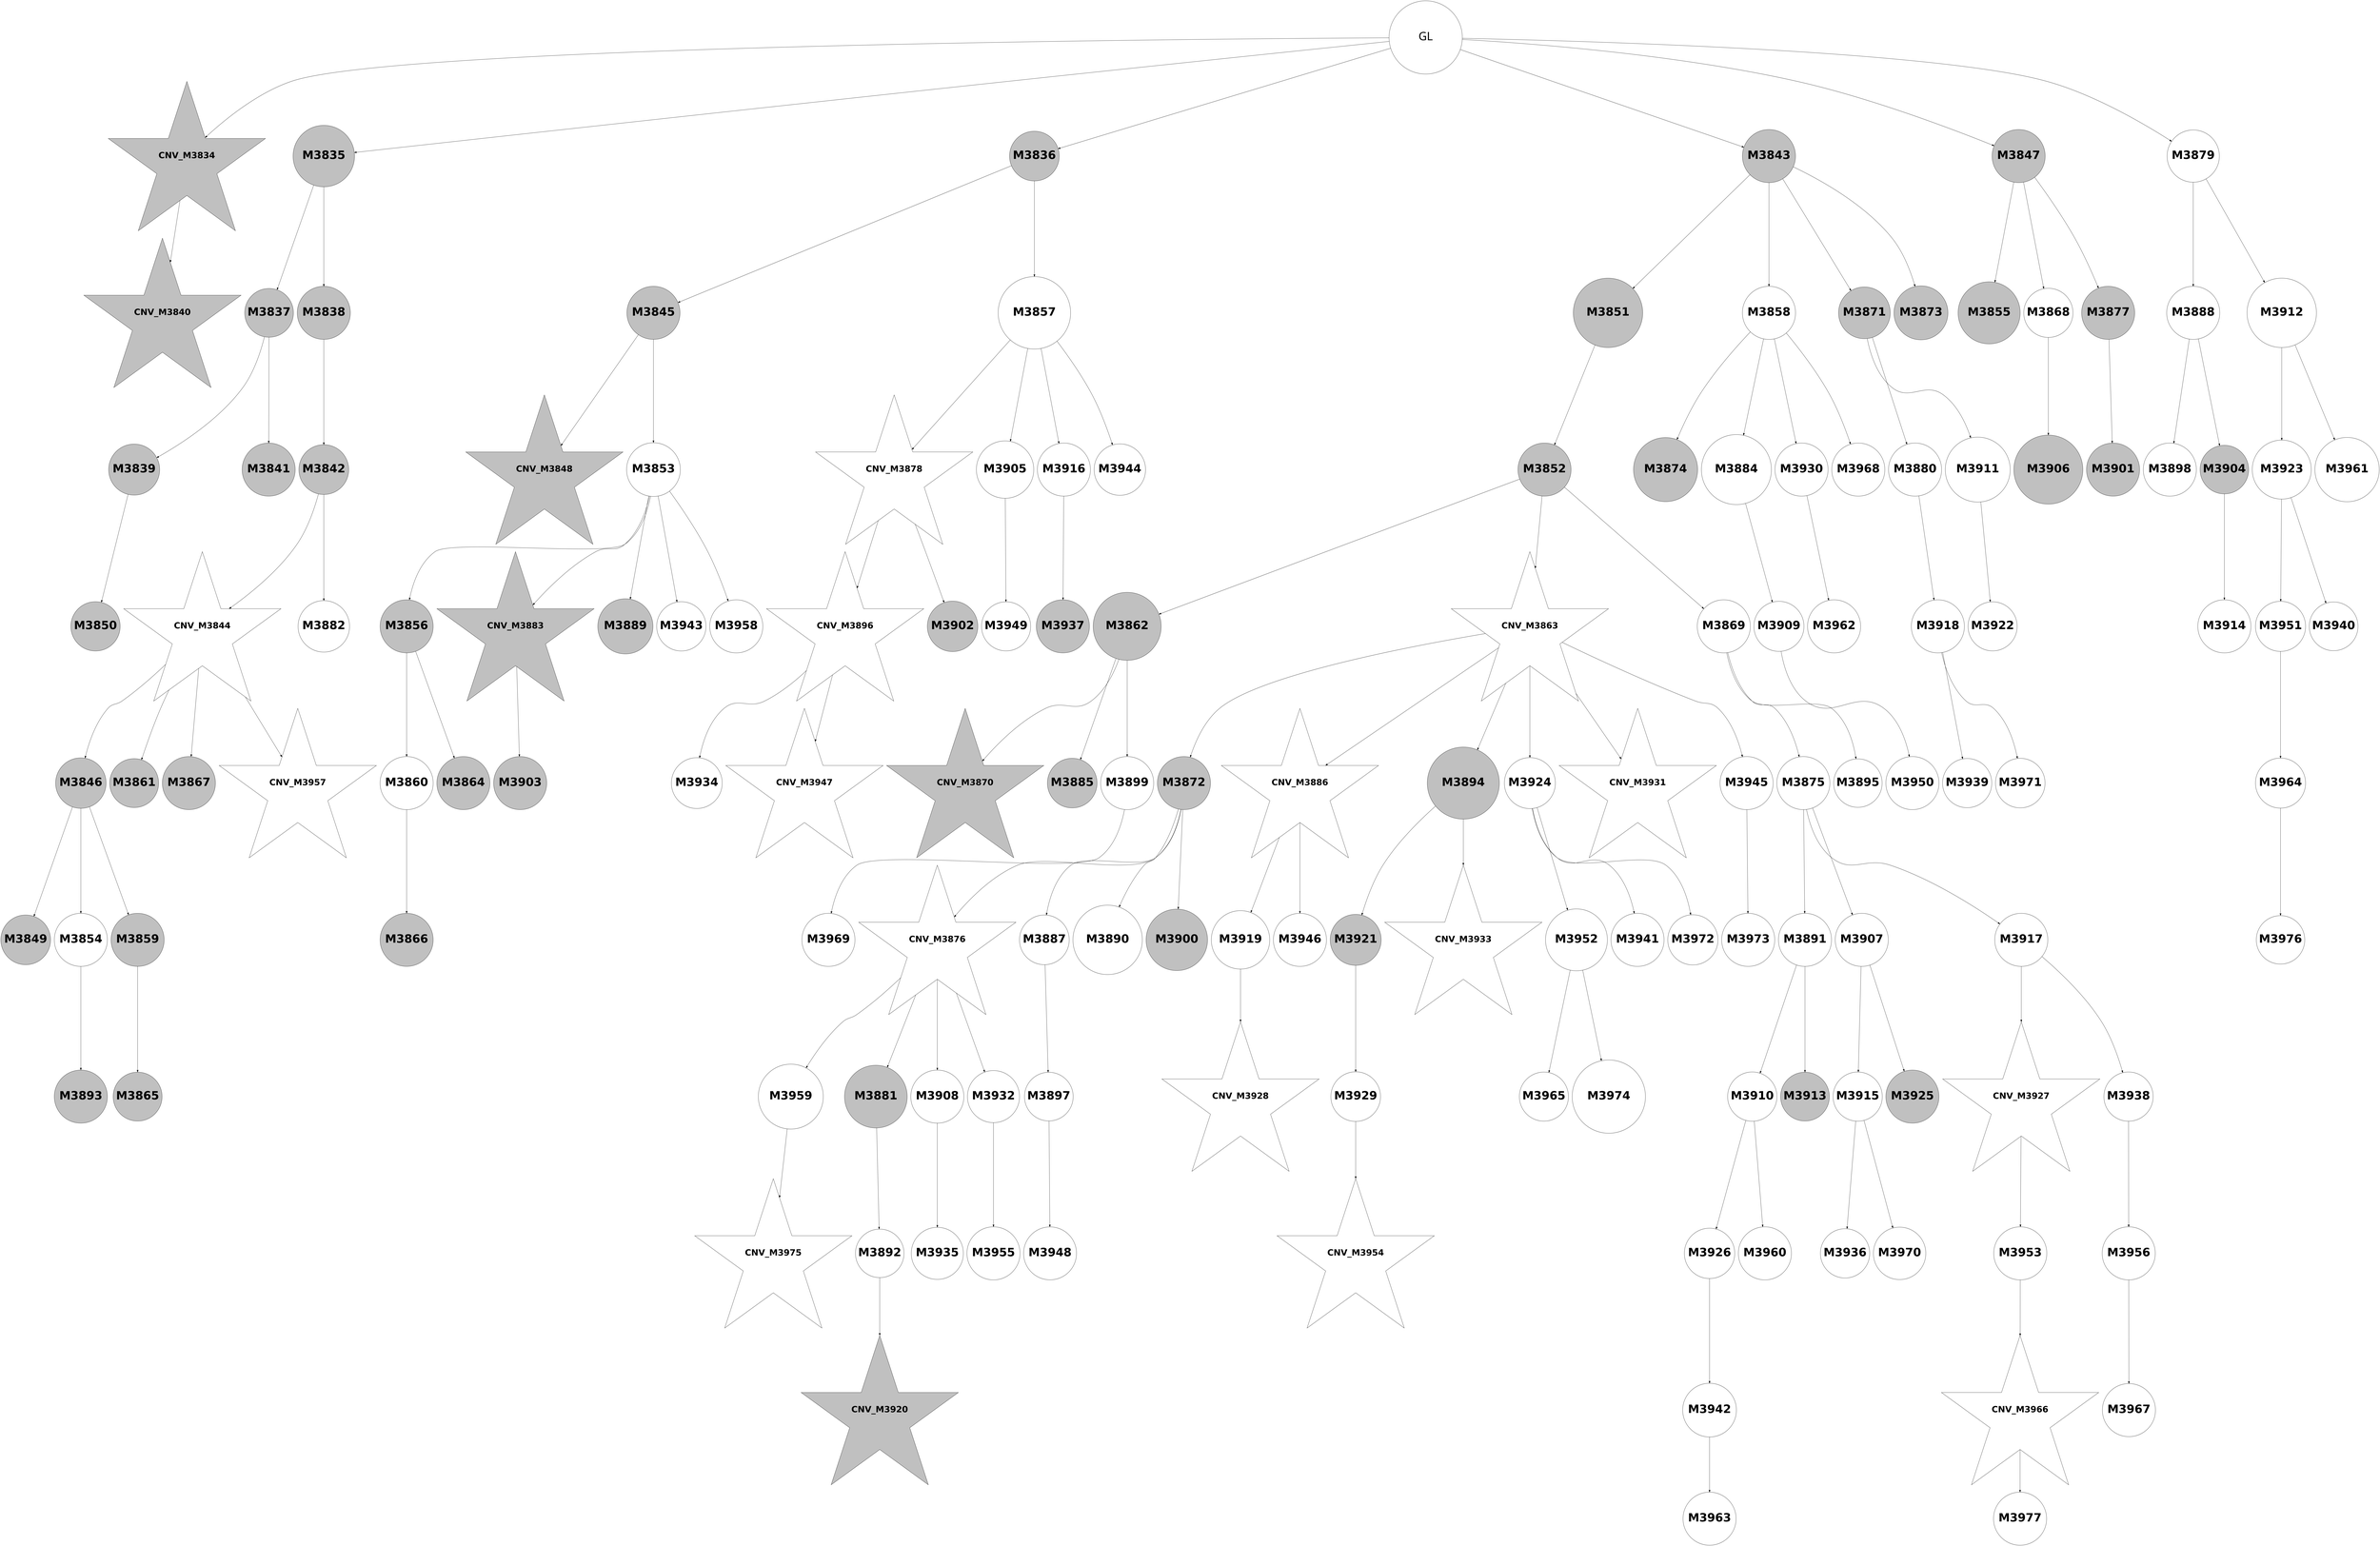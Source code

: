digraph G { 
3970 -> 3983;
3971 -> 3984;
3971 -> 3993;
3972 -> 3985;
3975 -> 3986;
3978 -> 3994;
3852 -> 3853;
3852 -> 3854;
3852 -> 3855;
3852 -> 3862;
3852 -> 3866;
3852 -> 3898;
3853 -> 3859;
3854 -> 3856;
3854 -> 3857;
3855 -> 3864;
3855 -> 3876;
3983 -> 3995;
3856 -> 3858;
3856 -> 3860;
3857 -> 3861;
3985 -> 3996;
3858 -> 3869;
3861 -> 3863;
3861 -> 3901;
3862 -> 3870;
3862 -> 3877;
3862 -> 3890;
3862 -> 3892;
3863 -> 3865;
3863 -> 3880;
3863 -> 3886;
3863 -> 3976;
3864 -> 3867;
3864 -> 3872;
3865 -> 3868;
3865 -> 3873;
3865 -> 3878;
3866 -> 3874;
3866 -> 3887;
3866 -> 3896;
3870 -> 3871;
3871 -> 3881;
3871 -> 3882;
3871 -> 3888;
3872 -> 3875;
3872 -> 3902;
3872 -> 3908;
3872 -> 3962;
3872 -> 3977;
3873 -> 3912;
3875 -> 3879;
3875 -> 3883;
3876 -> 3897;
3876 -> 3924;
3876 -> 3935;
3876 -> 3963;
3877 -> 3893;
3877 -> 3903;
3877 -> 3949;
3877 -> 3987;
3878 -> 3884;
3879 -> 3885;
3881 -> 3889;
3881 -> 3904;
3881 -> 3918;
3882 -> 3891;
3882 -> 3905;
3882 -> 3913;
3882 -> 3943;
3882 -> 3950;
3882 -> 3964;
3887 -> 3925;
3888 -> 3894;
3888 -> 3914;
3890 -> 3899;
3890 -> 3930;
3891 -> 3895;
3891 -> 3906;
3891 -> 3909;
3891 -> 3919;
3894 -> 3910;
3894 -> 3926;
3894 -> 3936;
3895 -> 3900;
3895 -> 3927;
3895 -> 3951;
3895 -> 3978;
3896 -> 3920;
3897 -> 3915;
3897 -> 3921;
3898 -> 3907;
3898 -> 3931;
3899 -> 3937;
3900 -> 3911;
3902 -> 3922;
3903 -> 3928;
3905 -> 3938;
3905 -> 3965;
3906 -> 3916;
3907 -> 3917;
3907 -> 3923;
3910 -> 3929;
3910 -> 3932;
3911 -> 3939;
3913 -> 3940;
3913 -> 3952;
3915 -> 3953;
3915 -> 3966;
3916 -> 3967;
3918 -> 3988;
3923 -> 3933;
3924 -> 3968;
3926 -> 3934;
3926 -> 3944;
3927 -> 3954;
3928 -> 3969;
3929 -> 3945;
3929 -> 3979;
3930 -> 3941;
3931 -> 3942;
3931 -> 3980;
3934 -> 3955;
3934 -> 3989;
3935 -> 3956;
3936 -> 3946;
3936 -> 3957;
3937 -> 3958;
3937 -> 3990;
3938 -> 3947;
3940 -> 3948;
3942 -> 3959;
3942 -> 3970;
3943 -> 3960;
3943 -> 3971;
3943 -> 3991;
3945 -> 3961;
3946 -> 3972;
3948 -> 3973;
3949 -> 3981;
3951 -> 3974;
3957 -> 3975;
3961 -> 3982;
3964 -> 3992;
3852 [label="GL" fontname="arial-bold" fontsize=56 width=5 height=5];
3853 [shape=star style=filled fillcolor=grey fontname="helvetica-bold" fontsize=42 label="CNV_M3834"];
3854 [shape=circle style=filled fillcolor=grey fontname="helvetica-bold" fontsize=56 label="M3835" width=4.2 height=2 ];
3855 [shape=circle style=filled fillcolor=grey fontname="helvetica-bold" fontsize=56 label="M3836" width=2.72 height=2 ];
3856 [shape=circle style=filled fillcolor=grey fontname="helvetica-bold" fontsize=56 label="M3837" width=3.15 height=2 ];
3857 [shape=circle style=filled fillcolor=grey fontname="helvetica-bold" fontsize=56 label="M3838" width=1.68 height=2 ];
3858 [shape=circle style=filled fillcolor=grey fontname="helvetica-bold" fontsize=56 label="M3839" width=2.34 height=2 ];
3859 [shape=star style=filled fillcolor=grey fontname="helvetica-bold" fontsize=42 label="CNV_M3840"];
3860 [shape=circle style=filled fillcolor=grey fontname="helvetica-bold" fontsize=56 label="M3841" width=1.73 height=2 ];
3861 [shape=circle style=filled fillcolor=grey fontname="helvetica-bold" fontsize=56 label="M3842" width=2.66 height=2 ];
3862 [shape=circle style=filled fillcolor=grey fontname="helvetica-bold" fontsize=56 label="M3843" width=0.41 height=2 ];
3863 [shape=star style=filled fillcolor=white fontname="helvetica-bold" fontsize=42 label="CNV_M3844"];
3864 [shape=circle style=filled fillcolor=grey fontname="helvetica-bold" fontsize=56 label="M3845" width=0.96 height=2 ];
3865 [shape=circle style=filled fillcolor=grey fontname="helvetica-bold" fontsize=56 label="M3846" width=3.44 height=2 ];
3866 [shape=circle style=filled fillcolor=grey fontname="helvetica-bold" fontsize=56 label="M3847" width=0.18 height=2 ];
3867 [shape=star style=filled fillcolor=grey fontname="helvetica-bold" fontsize=42 label="CNV_M3848"];
3868 [shape=circle style=filled fillcolor=grey fontname="helvetica-bold" fontsize=56 label="M3849" width=2.68 height=2 ];
3869 [shape=circle style=filled fillcolor=grey fontname="helvetica-bold" fontsize=56 label="M3850" width=2.85 height=2 ];
3870 [shape=circle style=filled fillcolor=grey fontname="helvetica-bold" fontsize=56 label="M3851" width=4.73 height=2 ];
3871 [shape=circle style=filled fillcolor=grey fontname="helvetica-bold" fontsize=56 label="M3852" width=0.96 height=2 ];
3872 [shape=circle style=filled fillcolor=white fontname="helvetica-bold" fontsize=56 label="M3853" width=3.67 height=2 ];
3873 [shape=circle style=filled fillcolor=white fontname="helvetica-bold" fontsize=56 label="M3854" width=0.49 height=2 ];
3874 [shape=circle style=filled fillcolor=grey fontname="helvetica-bold" fontsize=56 label="M3855" width=4.24 height=2 ];
3875 [shape=circle style=filled fillcolor=grey fontname="helvetica-bold" fontsize=56 label="M3856" width=1.79 height=2 ];
3876 [shape=circle style=filled fillcolor=white fontname="helvetica-bold" fontsize=56 label="M3857" width=4.94 height=2 ];
3877 [shape=circle style=filled fillcolor=white fontname="helvetica-bold" fontsize=56 label="M3858" width=3.63 height=2 ];
3878 [shape=circle style=filled fillcolor=grey fontname="helvetica-bold" fontsize=56 label="M3859" width=1.42 height=2 ];
3879 [shape=circle style=filled fillcolor=white fontname="helvetica-bold" fontsize=56 label="M3860" width=0.03 height=2 ];
3880 [shape=circle style=filled fillcolor=grey fontname="helvetica-bold" fontsize=56 label="M3861" width=3.1 height=2 ];
3881 [shape=circle style=filled fillcolor=grey fontname="helvetica-bold" fontsize=56 label="M3862" width=4.64 height=2 ];
3882 [shape=star style=filled fillcolor=white fontname="helvetica-bold" fontsize=42 label="CNV_M3863"];
3883 [shape=circle style=filled fillcolor=grey fontname="helvetica-bold" fontsize=56 label="M3864" width=1.87 height=2 ];
3884 [shape=circle style=filled fillcolor=grey fontname="helvetica-bold" fontsize=56 label="M3865" width=3.1 height=2 ];
3885 [shape=circle style=filled fillcolor=grey fontname="helvetica-bold" fontsize=56 label="M3866" width=0.47 height=2 ];
3886 [shape=circle style=filled fillcolor=grey fontname="helvetica-bold" fontsize=56 label="M3867" width=1.08 height=2 ];
3887 [shape=circle style=filled fillcolor=white fontname="helvetica-bold" fontsize=56 label="M3868" width=2.97 height=2 ];
3888 [shape=circle style=filled fillcolor=white fontname="helvetica-bold" fontsize=56 label="M3869" width=1.81 height=2 ];
3889 [shape=star style=filled fillcolor=grey fontname="helvetica-bold" fontsize=42 label="CNV_M3870"];
3890 [shape=circle style=filled fillcolor=grey fontname="helvetica-bold" fontsize=56 label="M3871" width=3.53 height=2 ];
3891 [shape=circle style=filled fillcolor=grey fontname="helvetica-bold" fontsize=56 label="M3872" width=1.61 height=2 ];
3892 [shape=circle style=filled fillcolor=grey fontname="helvetica-bold" fontsize=56 label="M3873" width=3.68 height=2 ];
3893 [shape=circle style=filled fillcolor=grey fontname="helvetica-bold" fontsize=56 label="M3874" width=4.37 height=2 ];
3894 [shape=circle style=filled fillcolor=white fontname="helvetica-bold" fontsize=56 label="M3875" width=0.44 height=2 ];
3895 [shape=star style=filled fillcolor=white fontname="helvetica-bold" fontsize=42 label="CNV_M3876"];
3896 [shape=circle style=filled fillcolor=grey fontname="helvetica-bold" fontsize=56 label="M3877" width=1.93 height=2 ];
3897 [shape=star style=filled fillcolor=white fontname="helvetica-bold" fontsize=42 label="CNV_M3878"];
3898 [shape=circle style=filled fillcolor=white fontname="helvetica-bold" fontsize=56 label="M3879" width=2.11 height=2 ];
3899 [shape=circle style=filled fillcolor=white fontname="helvetica-bold" fontsize=56 label="M3880" width=1.55 height=2 ];
3900 [shape=circle style=filled fillcolor=grey fontname="helvetica-bold" fontsize=56 label="M3881" width=4.28 height=2 ];
3901 [shape=circle style=filled fillcolor=white fontname="helvetica-bold" fontsize=56 label="M3882" width=2.26 height=2 ];
3902 [shape=star style=filled fillcolor=grey fontname="helvetica-bold" fontsize=42 label="CNV_M3883"];
3903 [shape=circle style=filled fillcolor=white fontname="helvetica-bold" fontsize=56 label="M3884" width=4.78 height=2 ];
3904 [shape=circle style=filled fillcolor=grey fontname="helvetica-bold" fontsize=56 label="M3885" width=2.73 height=2 ];
3905 [shape=star style=filled fillcolor=white fontname="helvetica-bold" fontsize=42 label="CNV_M3886"];
3906 [shape=circle style=filled fillcolor=white fontname="helvetica-bold" fontsize=56 label="M3887" width=2.72 height=2 ];
3907 [shape=circle style=filled fillcolor=white fontname="helvetica-bold" fontsize=56 label="M3888" width=0.2 height=2 ];
3908 [shape=circle style=filled fillcolor=grey fontname="helvetica-bold" fontsize=56 label="M3889" width=3.77 height=2 ];
3909 [shape=circle style=filled fillcolor=white fontname="helvetica-bold" fontsize=56 label="M3890" width=4.73 height=2 ];
3910 [shape=circle style=filled fillcolor=white fontname="helvetica-bold" fontsize=56 label="M3891" width=0.92 height=2 ];
3911 [shape=circle style=filled fillcolor=white fontname="helvetica-bold" fontsize=56 label="M3892" width=3.29 height=2 ];
3912 [shape=circle style=filled fillcolor=grey fontname="helvetica-bold" fontsize=56 label="M3893" width=0.65 height=2 ];
3913 [shape=circle style=filled fillcolor=grey fontname="helvetica-bold" fontsize=56 label="M3894" width=4.91 height=2 ];
3914 [shape=circle style=filled fillcolor=white fontname="helvetica-bold" fontsize=56 label="M3895" width=3.31 height=2 ];
3915 [shape=star style=filled fillcolor=white fontname="helvetica-bold" fontsize=42 label="CNV_M3896"];
3916 [shape=circle style=filled fillcolor=white fontname="helvetica-bold" fontsize=56 label="M3897" width=3.16 height=2 ];
3917 [shape=circle style=filled fillcolor=white fontname="helvetica-bold" fontsize=56 label="M3898" width=1.87 height=2 ];
3918 [shape=circle style=filled fillcolor=white fontname="helvetica-bold" fontsize=56 label="M3899" width=1.25 height=2 ];
3919 [shape=circle style=filled fillcolor=grey fontname="helvetica-bold" fontsize=56 label="M3900" width=4.19 height=2 ];
3920 [shape=circle style=filled fillcolor=grey fontname="helvetica-bold" fontsize=56 label="M3901" width=1.2 height=2 ];
3921 [shape=circle style=filled fillcolor=grey fontname="helvetica-bold" fontsize=56 label="M3902" width=3.45 height=2 ];
3922 [shape=circle style=filled fillcolor=grey fontname="helvetica-bold" fontsize=56 label="M3903" width=0.59 height=2 ];
3923 [shape=circle style=filled fillcolor=grey fontname="helvetica-bold" fontsize=56 label="M3904" width=3.26 height=2 ];
3924 [shape=circle style=filled fillcolor=white fontname="helvetica-bold" fontsize=56 label="M3905" width=3.92 height=2 ];
3925 [shape=circle style=filled fillcolor=grey fontname="helvetica-bold" fontsize=56 label="M3906" width=4.71 height=2 ];
3926 [shape=circle style=filled fillcolor=white fontname="helvetica-bold" fontsize=56 label="M3907" width=1.18 height=2 ];
3927 [shape=circle style=filled fillcolor=white fontname="helvetica-bold" fontsize=56 label="M3908" width=1.87 height=2 ];
3928 [shape=circle style=filled fillcolor=white fontname="helvetica-bold" fontsize=56 label="M3909" width=2.62 height=2 ];
3929 [shape=circle style=filled fillcolor=white fontname="helvetica-bold" fontsize=56 label="M3910" width=2.89 height=2 ];
3930 [shape=circle style=filled fillcolor=white fontname="helvetica-bold" fontsize=56 label="M3911" width=4.43 height=2 ];
3931 [shape=circle style=filled fillcolor=white fontname="helvetica-bold" fontsize=56 label="M3912" width=4.74 height=2 ];
3932 [shape=circle style=filled fillcolor=grey fontname="helvetica-bold" fontsize=56 label="M3913" width=3.2 height=2 ];
3933 [shape=circle style=filled fillcolor=white fontname="helvetica-bold" fontsize=56 label="M3914" width=0.94 height=2 ];
3934 [shape=circle style=filled fillcolor=white fontname="helvetica-bold" fontsize=56 label="M3915" width=2.92 height=2 ];
3935 [shape=circle style=filled fillcolor=white fontname="helvetica-bold" fontsize=56 label="M3916" width=0.08 height=2 ];
3936 [shape=circle style=filled fillcolor=white fontname="helvetica-bold" fontsize=56 label="M3917" width=1.21 height=2 ];
3937 [shape=circle style=filled fillcolor=white fontname="helvetica-bold" fontsize=56 label="M3918" width=0.98 height=2 ];
3938 [shape=circle style=filled fillcolor=white fontname="helvetica-bold" fontsize=56 label="M3919" width=3.98 height=2 ];
3939 [shape=star style=filled fillcolor=grey fontname="helvetica-bold" fontsize=42 label="CNV_M3920"];
3940 [shape=circle style=filled fillcolor=grey fontname="helvetica-bold" fontsize=56 label="M3921" width=2.36 height=2 ];
3941 [shape=circle style=filled fillcolor=white fontname="helvetica-bold" fontsize=56 label="M3922" width=2.99 height=2 ];
3942 [shape=circle style=filled fillcolor=white fontname="helvetica-bold" fontsize=56 label="M3923" width=4.03 height=2 ];
3943 [shape=circle style=filled fillcolor=white fontname="helvetica-bold" fontsize=56 label="M3924" width=2.34 height=2 ];
3944 [shape=circle style=filled fillcolor=grey fontname="helvetica-bold" fontsize=56 label="M3925" width=0.39 height=2 ];
3945 [shape=circle style=filled fillcolor=white fontname="helvetica-bold" fontsize=56 label="M3926" width=2.52 height=2 ];
3946 [shape=star style=filled fillcolor=white fontname="helvetica-bold" fontsize=42 label="CNV_M3927"];
3947 [shape=star style=filled fillcolor=white fontname="helvetica-bold" fontsize=42 label="CNV_M3928"];
3948 [shape=circle style=filled fillcolor=white fontname="helvetica-bold" fontsize=56 label="M3929" width=2.74 height=2 ];
3949 [shape=circle style=filled fillcolor=white fontname="helvetica-bold" fontsize=56 label="M3930" width=0.77 height=2 ];
3950 [shape=star style=filled fillcolor=white fontname="helvetica-bold" fontsize=42 label="CNV_M3931"];
3951 [shape=circle style=filled fillcolor=white fontname="helvetica-bold" fontsize=56 label="M3932" width=3.55 height=2 ];
3952 [shape=star style=filled fillcolor=white fontname="helvetica-bold" fontsize=42 label="CNV_M3933"];
3953 [shape=circle style=filled fillcolor=white fontname="helvetica-bold" fontsize=56 label="M3934" width=2.4 height=2 ];
3954 [shape=circle style=filled fillcolor=white fontname="helvetica-bold" fontsize=56 label="M3935" width=2.14 height=2 ];
3955 [shape=circle style=filled fillcolor=white fontname="helvetica-bold" fontsize=56 label="M3936" width=2.85 height=2 ];
3956 [shape=circle style=filled fillcolor=grey fontname="helvetica-bold" fontsize=56 label="M3937" width=3.63 height=2 ];
3957 [shape=circle style=filled fillcolor=white fontname="helvetica-bold" fontsize=56 label="M3938" width=2.96 height=2 ];
3958 [shape=circle style=filled fillcolor=white fontname="helvetica-bold" fontsize=56 label="M3939" width=2.96 height=2 ];
3959 [shape=circle style=filled fillcolor=white fontname="helvetica-bold" fontsize=56 label="M3940" width=3.15 height=2 ];
3960 [shape=circle style=filled fillcolor=white fontname="helvetica-bold" fontsize=56 label="M3941" width=0.52 height=2 ];
3961 [shape=circle style=filled fillcolor=white fontname="helvetica-bold" fontsize=56 label="M3942" width=3.67 height=2 ];
3962 [shape=circle style=filled fillcolor=white fontname="helvetica-bold" fontsize=56 label="M3943" width=2.85 height=2 ];
3963 [shape=circle style=filled fillcolor=white fontname="helvetica-bold" fontsize=56 label="M3944" width=2.25 height=2 ];
3964 [shape=circle style=filled fillcolor=white fontname="helvetica-bold" fontsize=56 label="M3945" width=0.37 height=2 ];
3965 [shape=circle style=filled fillcolor=white fontname="helvetica-bold" fontsize=56 label="M3946" width=0.45 height=2 ];
3966 [shape=star style=filled fillcolor=white fontname="helvetica-bold" fontsize=42 label="CNV_M3947"];
3967 [shape=circle style=filled fillcolor=white fontname="helvetica-bold" fontsize=56 label="M3948" width=3.61 height=2 ];
3968 [shape=circle style=filled fillcolor=white fontname="helvetica-bold" fontsize=56 label="M3949" width=2.98 height=2 ];
3969 [shape=circle style=filled fillcolor=white fontname="helvetica-bold" fontsize=56 label="M3950" width=1.04 height=2 ];
3970 [shape=circle style=filled fillcolor=white fontname="helvetica-bold" fontsize=56 label="M3951" width=2.59 height=2 ];
3971 [shape=circle style=filled fillcolor=white fontname="helvetica-bold" fontsize=56 label="M3952" width=4.22 height=2 ];
3972 [shape=circle style=filled fillcolor=white fontname="helvetica-bold" fontsize=56 label="M3953" width=1.07 height=2 ];
3973 [shape=star style=filled fillcolor=white fontname="helvetica-bold" fontsize=42 label="CNV_M3954"];
3974 [shape=circle style=filled fillcolor=white fontname="helvetica-bold" fontsize=56 label="M3955" width=1.68 height=2 ];
3975 [shape=circle style=filled fillcolor=white fontname="helvetica-bold" fontsize=56 label="M3956" width=0.27 height=2 ];
3976 [shape=star style=filled fillcolor=white fontname="helvetica-bold" fontsize=42 label="CNV_M3957"];
3977 [shape=circle style=filled fillcolor=white fontname="helvetica-bold" fontsize=56 label="M3958" width=1.58 height=2 ];
3978 [shape=circle style=filled fillcolor=white fontname="helvetica-bold" fontsize=56 label="M3959" width=4.43 height=2 ];
3979 [shape=circle style=filled fillcolor=white fontname="helvetica-bold" fontsize=56 label="M3960" width=1.51 height=2 ];
3980 [shape=circle style=filled fillcolor=white fontname="helvetica-bold" fontsize=56 label="M3961" width=4.39 height=2 ];
3981 [shape=circle style=filled fillcolor=white fontname="helvetica-bold" fontsize=56 label="M3962" width=1.66 height=2 ];
3982 [shape=circle style=filled fillcolor=white fontname="helvetica-bold" fontsize=56 label="M3963" width=0.27 height=2 ];
3983 [shape=circle style=filled fillcolor=white fontname="helvetica-bold" fontsize=56 label="M3964" width=3.41 height=2 ];
3984 [shape=circle style=filled fillcolor=white fontname="helvetica-bold" fontsize=56 label="M3965" width=2.95 height=2 ];
3985 [shape=star style=filled fillcolor=white fontname="helvetica-bold" fontsize=42 label="CNV_M3966"];
3986 [shape=circle style=filled fillcolor=white fontname="helvetica-bold" fontsize=56 label="M3967" width=1.64 height=2 ];
3987 [shape=circle style=filled fillcolor=white fontname="helvetica-bold" fontsize=56 label="M3968" width=0.99 height=2 ];
3988 [shape=circle style=filled fillcolor=white fontname="helvetica-bold" fontsize=56 label="M3969" width=1.83 height=2 ];
3989 [shape=circle style=filled fillcolor=white fontname="helvetica-bold" fontsize=56 label="M3970" width=2.1 height=2 ];
3990 [shape=circle style=filled fillcolor=white fontname="helvetica-bold" fontsize=56 label="M3971" width=2.75 height=2 ];
3991 [shape=circle style=filled fillcolor=white fontname="helvetica-bold" fontsize=56 label="M3972" width=2.54 height=2 ];
3992 [shape=circle style=filled fillcolor=white fontname="helvetica-bold" fontsize=56 label="M3973" width=1.94 height=2 ];
3993 [shape=circle style=filled fillcolor=white fontname="helvetica-bold" fontsize=56 label="M3974" width=5 height=2 ];
3994 [shape=star style=filled fillcolor=white fontname="helvetica-bold" fontsize=42 label="CNV_M3975"];
3995 [shape=circle style=filled fillcolor=white fontname="helvetica-bold" fontsize=56 label="M3976" width=3.31 height=2 ];
3996 [shape=circle style=filled fillcolor=white fontname="helvetica-bold" fontsize=56 label="M3977" width=1.68 height=2 ];
}